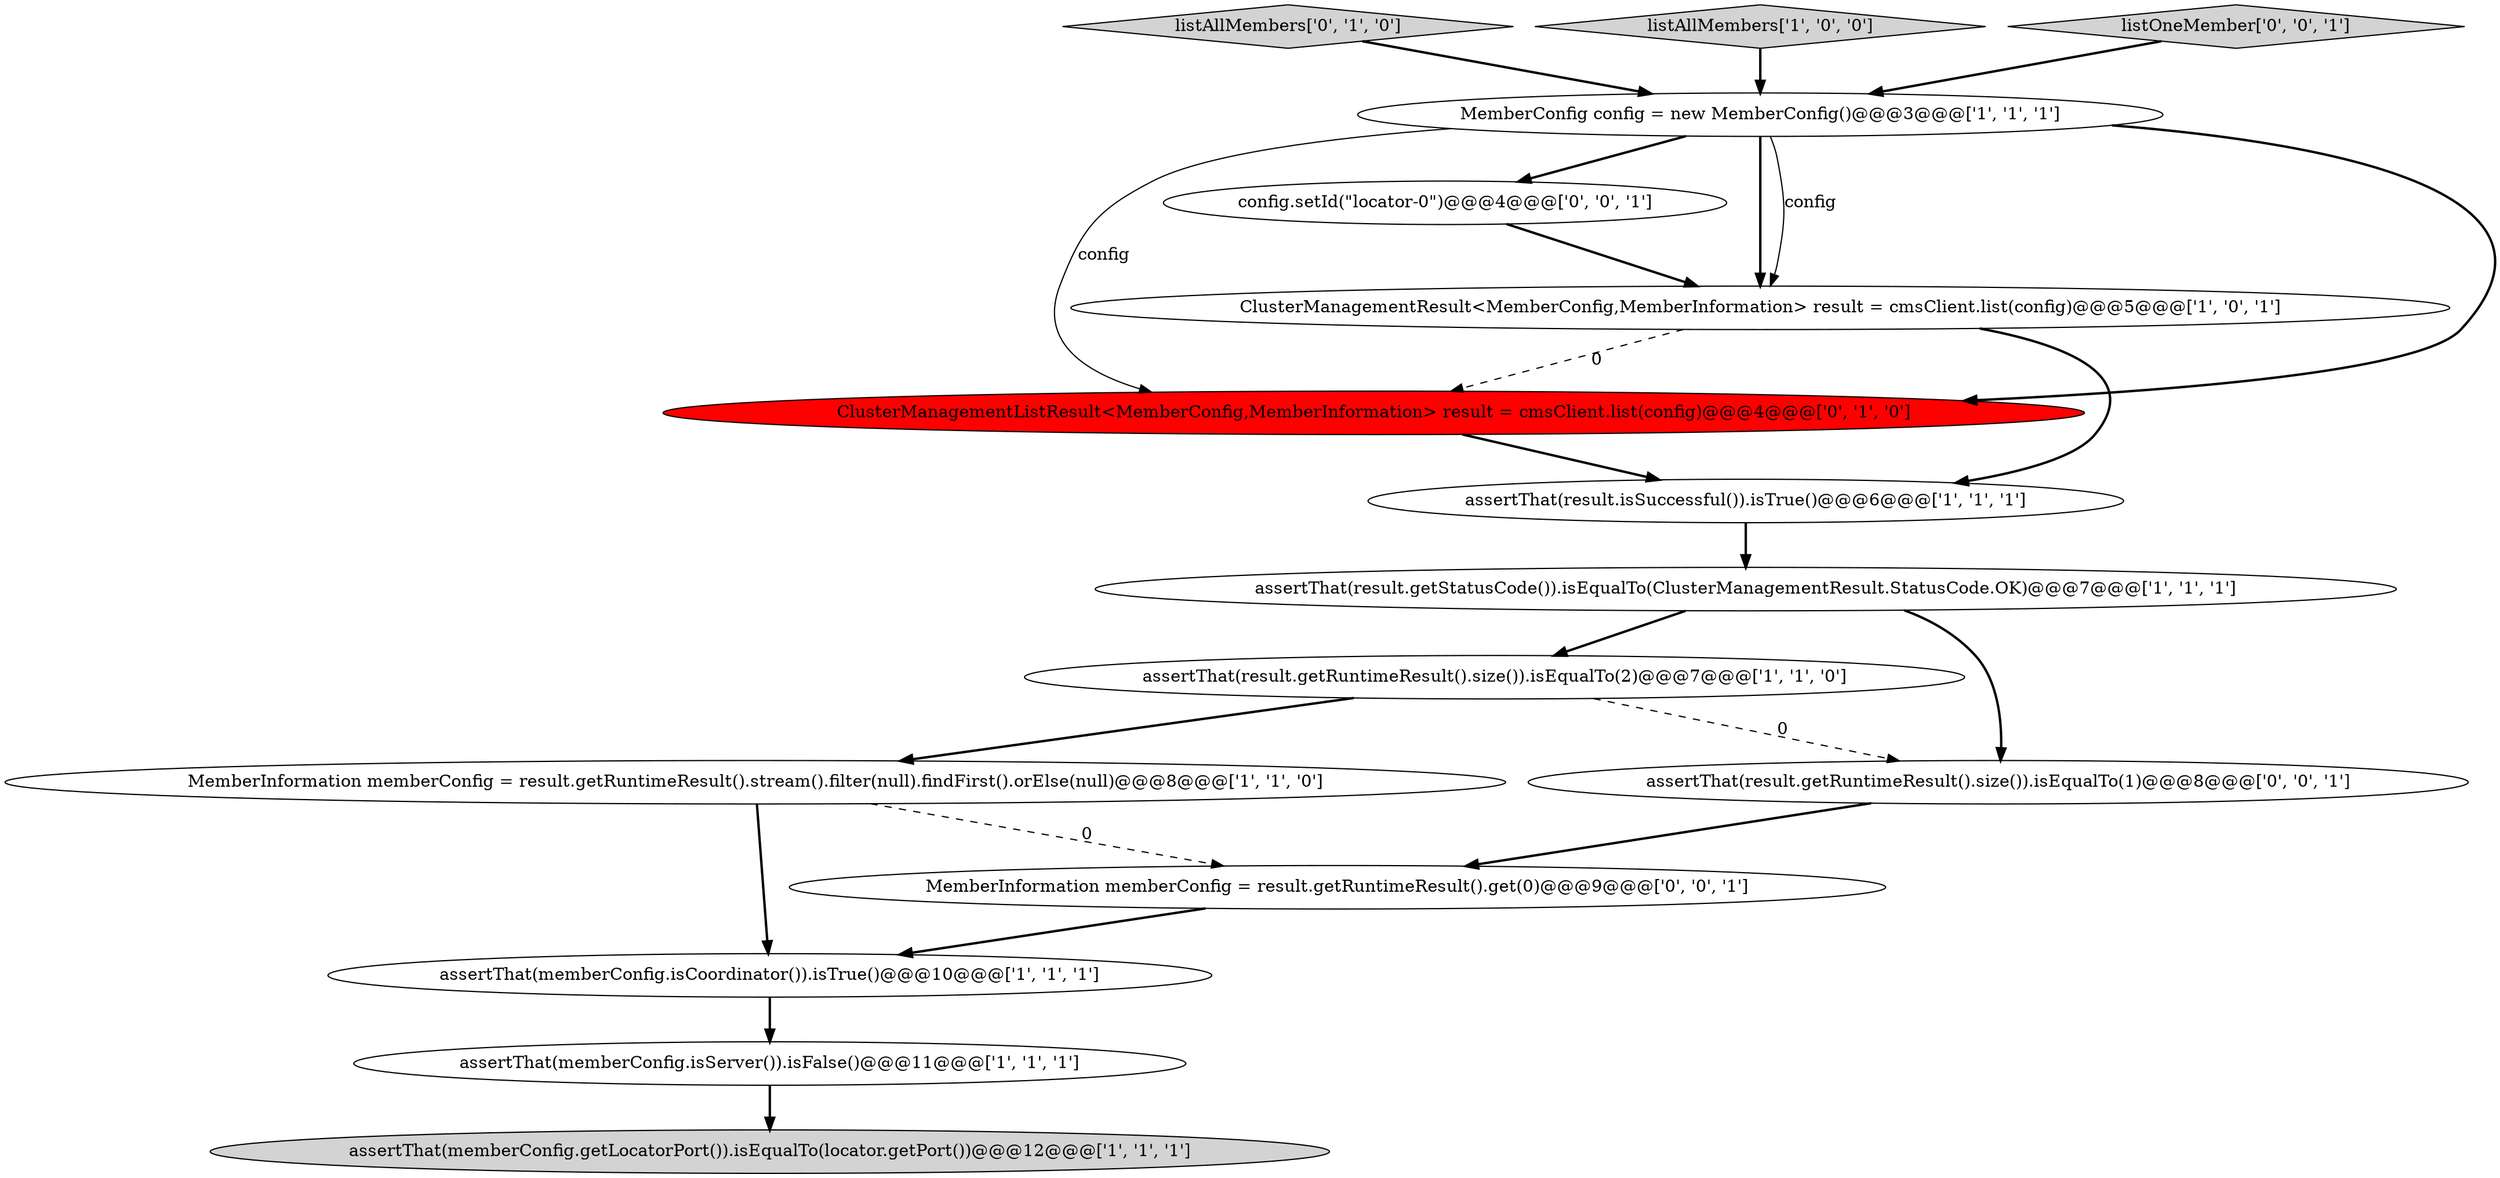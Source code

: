 digraph {
11 [style = filled, label = "listAllMembers['0', '1', '0']", fillcolor = lightgray, shape = diamond image = "AAA0AAABBB2BBB"];
2 [style = filled, label = "listAllMembers['1', '0', '0']", fillcolor = lightgray, shape = diamond image = "AAA0AAABBB1BBB"];
4 [style = filled, label = "assertThat(result.getRuntimeResult().size()).isEqualTo(2)@@@7@@@['1', '1', '0']", fillcolor = white, shape = ellipse image = "AAA0AAABBB1BBB"];
10 [style = filled, label = "ClusterManagementListResult<MemberConfig,MemberInformation> result = cmsClient.list(config)@@@4@@@['0', '1', '0']", fillcolor = red, shape = ellipse image = "AAA1AAABBB2BBB"];
14 [style = filled, label = "assertThat(result.getRuntimeResult().size()).isEqualTo(1)@@@8@@@['0', '0', '1']", fillcolor = white, shape = ellipse image = "AAA0AAABBB3BBB"];
15 [style = filled, label = "config.setId(\"locator-0\")@@@4@@@['0', '0', '1']", fillcolor = white, shape = ellipse image = "AAA0AAABBB3BBB"];
3 [style = filled, label = "assertThat(result.isSuccessful()).isTrue()@@@6@@@['1', '1', '1']", fillcolor = white, shape = ellipse image = "AAA0AAABBB1BBB"];
1 [style = filled, label = "assertThat(memberConfig.isCoordinator()).isTrue()@@@10@@@['1', '1', '1']", fillcolor = white, shape = ellipse image = "AAA0AAABBB1BBB"];
8 [style = filled, label = "assertThat(memberConfig.isServer()).isFalse()@@@11@@@['1', '1', '1']", fillcolor = white, shape = ellipse image = "AAA0AAABBB1BBB"];
12 [style = filled, label = "MemberInformation memberConfig = result.getRuntimeResult().get(0)@@@9@@@['0', '0', '1']", fillcolor = white, shape = ellipse image = "AAA0AAABBB3BBB"];
5 [style = filled, label = "MemberInformation memberConfig = result.getRuntimeResult().stream().filter(null).findFirst().orElse(null)@@@8@@@['1', '1', '0']", fillcolor = white, shape = ellipse image = "AAA0AAABBB1BBB"];
6 [style = filled, label = "MemberConfig config = new MemberConfig()@@@3@@@['1', '1', '1']", fillcolor = white, shape = ellipse image = "AAA0AAABBB1BBB"];
9 [style = filled, label = "assertThat(memberConfig.getLocatorPort()).isEqualTo(locator.getPort())@@@12@@@['1', '1', '1']", fillcolor = lightgray, shape = ellipse image = "AAA0AAABBB1BBB"];
7 [style = filled, label = "assertThat(result.getStatusCode()).isEqualTo(ClusterManagementResult.StatusCode.OK)@@@7@@@['1', '1', '1']", fillcolor = white, shape = ellipse image = "AAA0AAABBB1BBB"];
0 [style = filled, label = "ClusterManagementResult<MemberConfig,MemberInformation> result = cmsClient.list(config)@@@5@@@['1', '0', '1']", fillcolor = white, shape = ellipse image = "AAA0AAABBB1BBB"];
13 [style = filled, label = "listOneMember['0', '0', '1']", fillcolor = lightgray, shape = diamond image = "AAA0AAABBB3BBB"];
0->3 [style = bold, label=""];
5->12 [style = dashed, label="0"];
1->8 [style = bold, label=""];
2->6 [style = bold, label=""];
11->6 [style = bold, label=""];
10->3 [style = bold, label=""];
6->0 [style = bold, label=""];
7->4 [style = bold, label=""];
12->1 [style = bold, label=""];
0->10 [style = dashed, label="0"];
6->15 [style = bold, label=""];
7->14 [style = bold, label=""];
5->1 [style = bold, label=""];
3->7 [style = bold, label=""];
15->0 [style = bold, label=""];
14->12 [style = bold, label=""];
6->10 [style = bold, label=""];
8->9 [style = bold, label=""];
4->14 [style = dashed, label="0"];
13->6 [style = bold, label=""];
4->5 [style = bold, label=""];
6->10 [style = solid, label="config"];
6->0 [style = solid, label="config"];
}
